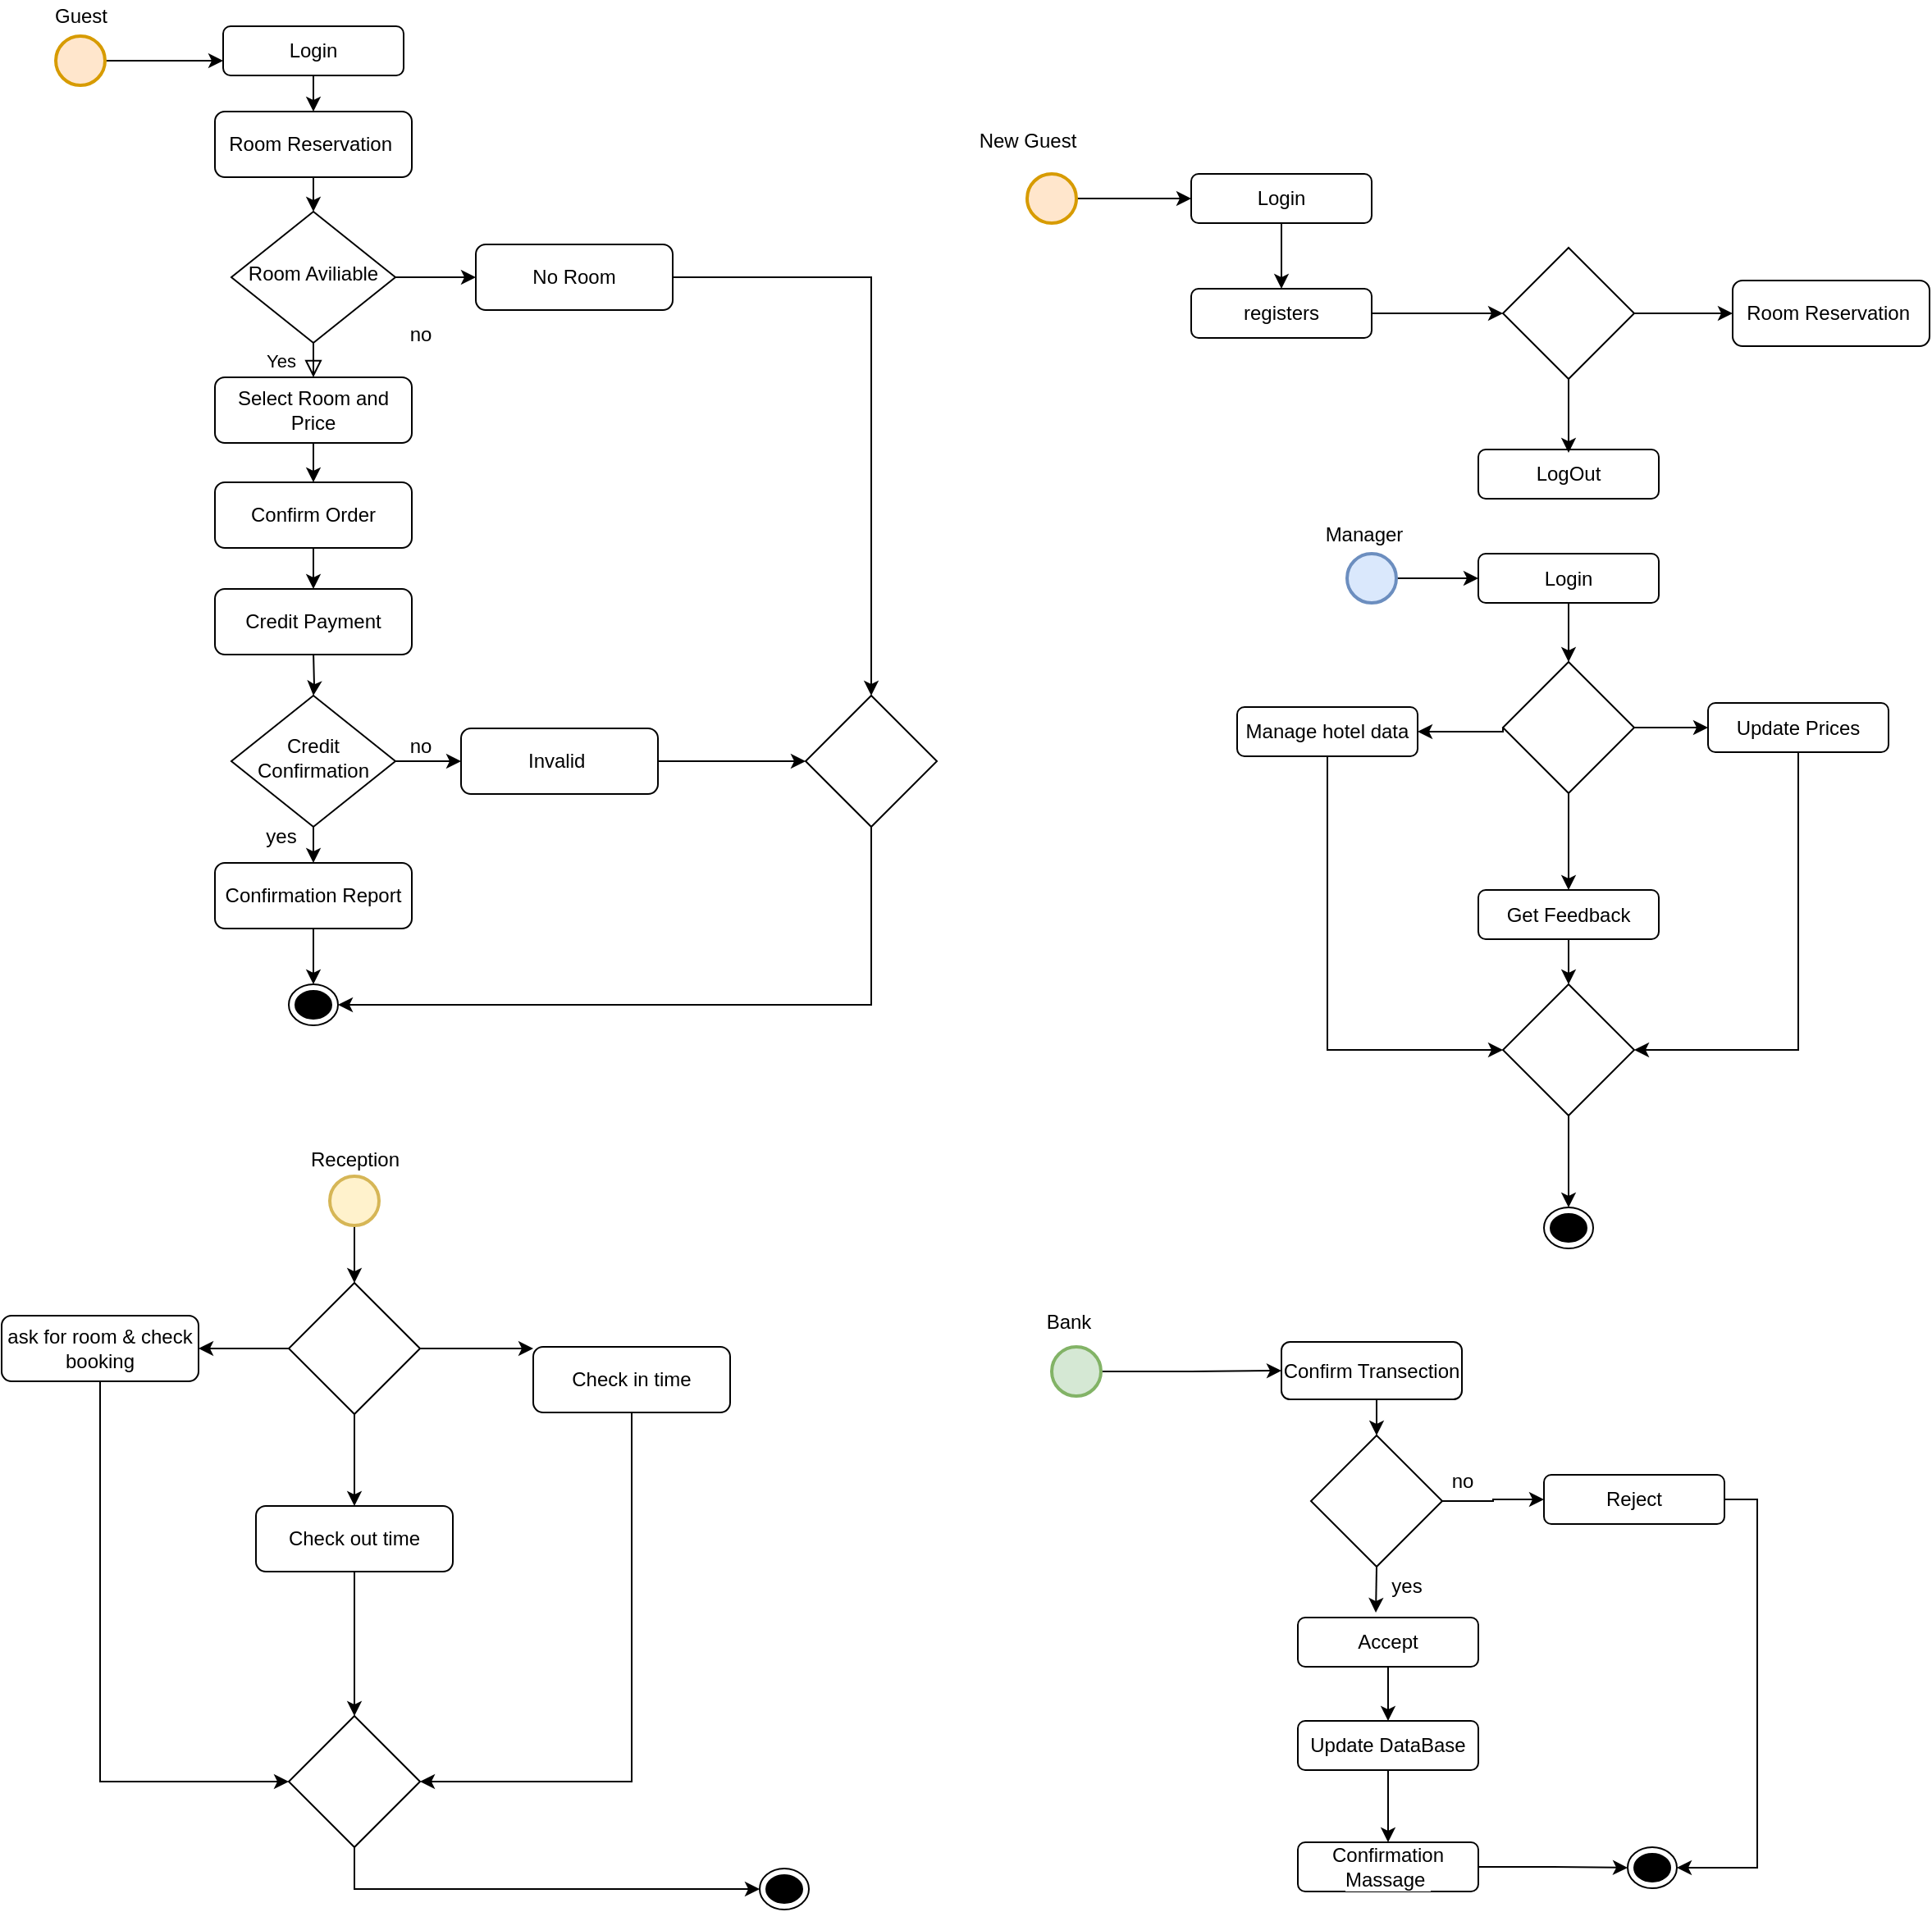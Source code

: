 <mxfile version="16.1.2" type="github">
  <diagram id="C5RBs43oDa-KdzZeNtuy" name="Page-1">
    <mxGraphModel dx="1085" dy="603" grid="1" gridSize="10" guides="1" tooltips="1" connect="1" arrows="1" fold="1" page="1" pageScale="1" pageWidth="827" pageHeight="1169" math="0" shadow="0">
      <root>
        <mxCell id="WIyWlLk6GJQsqaUBKTNV-0" />
        <mxCell id="WIyWlLk6GJQsqaUBKTNV-1" parent="WIyWlLk6GJQsqaUBKTNV-0" />
        <mxCell id="WIyWlLk6GJQsqaUBKTNV-4" value="Yes" style="rounded=0;html=1;jettySize=auto;orthogonalLoop=1;fontSize=11;endArrow=block;endFill=0;endSize=8;strokeWidth=1;shadow=0;labelBackgroundColor=none;edgeStyle=orthogonalEdgeStyle;" parent="WIyWlLk6GJQsqaUBKTNV-1" source="WIyWlLk6GJQsqaUBKTNV-6" target="WIyWlLk6GJQsqaUBKTNV-12" edge="1">
          <mxGeometry y="20" relative="1" as="geometry">
            <mxPoint as="offset" />
            <mxPoint x="220" y="290" as="targetPoint" />
          </mxGeometry>
        </mxCell>
        <mxCell id="gemn2ap4bUZ9MYAWAG_Z-2" style="edgeStyle=orthogonalEdgeStyle;rounded=0;orthogonalLoop=1;jettySize=auto;html=1;exitX=1;exitY=0.5;exitDx=0;exitDy=0;entryX=0;entryY=0.5;entryDx=0;entryDy=0;" parent="WIyWlLk6GJQsqaUBKTNV-1" source="WIyWlLk6GJQsqaUBKTNV-6" target="WIyWlLk6GJQsqaUBKTNV-7" edge="1">
          <mxGeometry relative="1" as="geometry" />
        </mxCell>
        <mxCell id="WIyWlLk6GJQsqaUBKTNV-6" value="Room Aviliable" style="rhombus;whiteSpace=wrap;html=1;shadow=0;fontFamily=Helvetica;fontSize=12;align=center;strokeWidth=1;spacing=6;spacingTop=-4;" parent="WIyWlLk6GJQsqaUBKTNV-1" vertex="1">
          <mxGeometry x="170" y="133" width="100" height="80" as="geometry" />
        </mxCell>
        <mxCell id="CvAbJRFlYa0OxBMG67ab-1" style="edgeStyle=orthogonalEdgeStyle;rounded=0;orthogonalLoop=1;jettySize=auto;html=1;exitX=1;exitY=0.5;exitDx=0;exitDy=0;entryX=0.5;entryY=0;entryDx=0;entryDy=0;" parent="WIyWlLk6GJQsqaUBKTNV-1" source="WIyWlLk6GJQsqaUBKTNV-7" target="CvAbJRFlYa0OxBMG67ab-0" edge="1">
          <mxGeometry relative="1" as="geometry" />
        </mxCell>
        <mxCell id="WIyWlLk6GJQsqaUBKTNV-7" value="No Room" style="rounded=1;whiteSpace=wrap;html=1;fontSize=12;glass=0;strokeWidth=1;shadow=0;" parent="WIyWlLk6GJQsqaUBKTNV-1" vertex="1">
          <mxGeometry x="319" y="153" width="120" height="40" as="geometry" />
        </mxCell>
        <mxCell id="WIyWlLk6GJQsqaUBKTNV-12" value="Select Room and Price" style="rounded=1;whiteSpace=wrap;html=1;fontSize=12;glass=0;strokeWidth=1;shadow=0;" parent="WIyWlLk6GJQsqaUBKTNV-1" vertex="1">
          <mxGeometry x="160" y="234" width="120" height="40" as="geometry" />
        </mxCell>
        <mxCell id="B1jqjsU7qTsS_S_Pzwoj-1" value="" style="ellipse;html=1;shape=endState;fillColor=#000000;strokeColor=#000000;" parent="WIyWlLk6GJQsqaUBKTNV-1" vertex="1">
          <mxGeometry x="205" y="604" width="30" height="25" as="geometry" />
        </mxCell>
        <mxCell id="B1jqjsU7qTsS_S_Pzwoj-24" style="edgeStyle=orthogonalEdgeStyle;rounded=0;orthogonalLoop=1;jettySize=auto;html=1;exitX=1;exitY=0.5;exitDx=0;exitDy=0;exitPerimeter=0;entryX=0;entryY=0.7;entryDx=0;entryDy=0;entryPerimeter=0;" parent="WIyWlLk6GJQsqaUBKTNV-1" source="B1jqjsU7qTsS_S_Pzwoj-2" target="B1jqjsU7qTsS_S_Pzwoj-5" edge="1">
          <mxGeometry relative="1" as="geometry">
            <mxPoint x="160" y="70" as="targetPoint" />
            <Array as="points">
              <mxPoint x="130" y="41" />
              <mxPoint x="130" y="41" />
            </Array>
          </mxGeometry>
        </mxCell>
        <mxCell id="B1jqjsU7qTsS_S_Pzwoj-2" value="" style="strokeWidth=2;html=1;shape=mxgraph.flowchart.start_2;whiteSpace=wrap;fillColor=#ffe6cc;strokeColor=#d79b00;" parent="WIyWlLk6GJQsqaUBKTNV-1" vertex="1">
          <mxGeometry x="63" y="26" width="30" height="30" as="geometry" />
        </mxCell>
        <mxCell id="B1jqjsU7qTsS_S_Pzwoj-6" value="" style="edgeStyle=orthogonalEdgeStyle;rounded=0;orthogonalLoop=1;jettySize=auto;html=1;exitX=0.5;exitY=1;exitDx=0;exitDy=0;" parent="WIyWlLk6GJQsqaUBKTNV-1" source="EL7k_82J7arz3J5NXtjP-1" target="WIyWlLk6GJQsqaUBKTNV-6" edge="1">
          <mxGeometry relative="1" as="geometry">
            <mxPoint x="220" y="140" as="sourcePoint" />
          </mxGeometry>
        </mxCell>
        <mxCell id="EL7k_82J7arz3J5NXtjP-2" style="edgeStyle=orthogonalEdgeStyle;rounded=0;orthogonalLoop=1;jettySize=auto;html=1;exitX=0.5;exitY=1;exitDx=0;exitDy=0;entryX=0.5;entryY=0;entryDx=0;entryDy=0;" edge="1" parent="WIyWlLk6GJQsqaUBKTNV-1" source="B1jqjsU7qTsS_S_Pzwoj-5" target="EL7k_82J7arz3J5NXtjP-1">
          <mxGeometry relative="1" as="geometry">
            <mxPoint x="220" y="100" as="targetPoint" />
          </mxGeometry>
        </mxCell>
        <mxCell id="B1jqjsU7qTsS_S_Pzwoj-5" value="Login" style="rounded=1;whiteSpace=wrap;html=1;fontSize=12;glass=0;strokeWidth=1;shadow=0;" parent="WIyWlLk6GJQsqaUBKTNV-1" vertex="1">
          <mxGeometry x="165" y="20" width="110" height="30" as="geometry" />
        </mxCell>
        <mxCell id="B1jqjsU7qTsS_S_Pzwoj-7" value="" style="edgeStyle=orthogonalEdgeStyle;rounded=0;orthogonalLoop=1;jettySize=auto;html=1;exitX=0.5;exitY=1;exitDx=0;exitDy=0;entryX=0.5;entryY=0;entryDx=0;entryDy=0;" parent="WIyWlLk6GJQsqaUBKTNV-1" source="WIyWlLk6GJQsqaUBKTNV-12" target="EL7k_82J7arz3J5NXtjP-3" edge="1">
          <mxGeometry relative="1" as="geometry">
            <mxPoint x="230" y="160" as="sourcePoint" />
            <mxPoint x="220" y="361" as="targetPoint" />
          </mxGeometry>
        </mxCell>
        <mxCell id="B1jqjsU7qTsS_S_Pzwoj-10" style="edgeStyle=orthogonalEdgeStyle;rounded=0;orthogonalLoop=1;jettySize=auto;html=1;exitX=1;exitY=0.5;exitDx=0;exitDy=0;entryX=0;entryY=0.5;entryDx=0;entryDy=0;" parent="WIyWlLk6GJQsqaUBKTNV-1" source="B1jqjsU7qTsS_S_Pzwoj-8" target="B1jqjsU7qTsS_S_Pzwoj-15" edge="1">
          <mxGeometry relative="1" as="geometry">
            <mxPoint x="350" y="500" as="targetPoint" />
          </mxGeometry>
        </mxCell>
        <mxCell id="B1jqjsU7qTsS_S_Pzwoj-12" style="edgeStyle=orthogonalEdgeStyle;rounded=0;orthogonalLoop=1;jettySize=auto;html=1;exitX=0.5;exitY=1;exitDx=0;exitDy=0;entryX=0.5;entryY=0;entryDx=0;entryDy=0;" parent="WIyWlLk6GJQsqaUBKTNV-1" source="B1jqjsU7qTsS_S_Pzwoj-8" target="B1jqjsU7qTsS_S_Pzwoj-17" edge="1">
          <mxGeometry relative="1" as="geometry">
            <mxPoint x="220" y="570" as="targetPoint" />
          </mxGeometry>
        </mxCell>
        <mxCell id="B1jqjsU7qTsS_S_Pzwoj-8" value="Credit Confirmation" style="rhombus;whiteSpace=wrap;html=1;shadow=0;fontFamily=Helvetica;fontSize=12;align=center;strokeWidth=1;spacing=6;spacingTop=-4;" parent="WIyWlLk6GJQsqaUBKTNV-1" vertex="1">
          <mxGeometry x="170" y="428" width="100" height="80" as="geometry" />
        </mxCell>
        <mxCell id="B1jqjsU7qTsS_S_Pzwoj-9" value="" style="edgeStyle=orthogonalEdgeStyle;rounded=0;orthogonalLoop=1;jettySize=auto;html=1;exitX=0.5;exitY=1;exitDx=0;exitDy=0;" parent="WIyWlLk6GJQsqaUBKTNV-1" target="B1jqjsU7qTsS_S_Pzwoj-8" edge="1">
          <mxGeometry relative="1" as="geometry">
            <mxPoint x="220" y="401" as="sourcePoint" />
            <mxPoint x="230" y="400" as="targetPoint" />
          </mxGeometry>
        </mxCell>
        <mxCell id="B1jqjsU7qTsS_S_Pzwoj-13" value="no" style="text;html=1;align=center;verticalAlign=middle;resizable=0;points=[];autosize=1;strokeColor=none;fillColor=none;" parent="WIyWlLk6GJQsqaUBKTNV-1" vertex="1">
          <mxGeometry x="270" y="449" width="30" height="20" as="geometry" />
        </mxCell>
        <mxCell id="CvAbJRFlYa0OxBMG67ab-2" style="edgeStyle=orthogonalEdgeStyle;rounded=0;orthogonalLoop=1;jettySize=auto;html=1;exitX=1;exitY=0.5;exitDx=0;exitDy=0;entryX=0;entryY=0.5;entryDx=0;entryDy=0;" parent="WIyWlLk6GJQsqaUBKTNV-1" source="B1jqjsU7qTsS_S_Pzwoj-15" target="CvAbJRFlYa0OxBMG67ab-0" edge="1">
          <mxGeometry relative="1" as="geometry">
            <mxPoint x="500" y="468" as="targetPoint" />
          </mxGeometry>
        </mxCell>
        <mxCell id="B1jqjsU7qTsS_S_Pzwoj-15" value="Invalid&amp;nbsp;" style="rounded=1;whiteSpace=wrap;html=1;fontSize=12;glass=0;strokeWidth=1;shadow=0;" parent="WIyWlLk6GJQsqaUBKTNV-1" vertex="1">
          <mxGeometry x="310" y="448" width="120" height="40" as="geometry" />
        </mxCell>
        <mxCell id="B1jqjsU7qTsS_S_Pzwoj-16" value="yes" style="text;html=1;align=center;verticalAlign=middle;resizable=0;points=[];autosize=1;strokeColor=none;fillColor=none;" parent="WIyWlLk6GJQsqaUBKTNV-1" vertex="1">
          <mxGeometry x="185" y="504" width="30" height="20" as="geometry" />
        </mxCell>
        <mxCell id="B1jqjsU7qTsS_S_Pzwoj-20" value="" style="edgeStyle=orthogonalEdgeStyle;rounded=0;orthogonalLoop=1;jettySize=auto;html=1;" parent="WIyWlLk6GJQsqaUBKTNV-1" source="B1jqjsU7qTsS_S_Pzwoj-17" target="B1jqjsU7qTsS_S_Pzwoj-1" edge="1">
          <mxGeometry relative="1" as="geometry" />
        </mxCell>
        <mxCell id="B1jqjsU7qTsS_S_Pzwoj-17" value="Confirmation Report" style="rounded=1;whiteSpace=wrap;html=1;fontSize=12;glass=0;strokeWidth=1;shadow=0;" parent="WIyWlLk6GJQsqaUBKTNV-1" vertex="1">
          <mxGeometry x="160" y="530" width="120" height="40" as="geometry" />
        </mxCell>
        <mxCell id="B1jqjsU7qTsS_S_Pzwoj-23" value="no" style="text;html=1;align=center;verticalAlign=middle;resizable=0;points=[];autosize=1;strokeColor=none;fillColor=none;" parent="WIyWlLk6GJQsqaUBKTNV-1" vertex="1">
          <mxGeometry x="270" y="198" width="30" height="20" as="geometry" />
        </mxCell>
        <mxCell id="EL7k_82J7arz3J5NXtjP-0" style="edgeStyle=orthogonalEdgeStyle;rounded=0;orthogonalLoop=1;jettySize=auto;html=1;exitX=0.5;exitY=1;exitDx=0;exitDy=0;entryX=1;entryY=0.5;entryDx=0;entryDy=0;" edge="1" parent="WIyWlLk6GJQsqaUBKTNV-1" source="CvAbJRFlYa0OxBMG67ab-0" target="B1jqjsU7qTsS_S_Pzwoj-1">
          <mxGeometry relative="1" as="geometry" />
        </mxCell>
        <mxCell id="CvAbJRFlYa0OxBMG67ab-0" value="" style="rhombus;whiteSpace=wrap;html=1;" parent="WIyWlLk6GJQsqaUBKTNV-1" vertex="1">
          <mxGeometry x="520" y="428" width="80" height="80" as="geometry" />
        </mxCell>
        <mxCell id="EL7k_82J7arz3J5NXtjP-1" value="Room Reservation&lt;span style=&quot;white-space: pre&quot;&gt; &lt;/span&gt;" style="rounded=1;whiteSpace=wrap;html=1;fontSize=12;glass=0;strokeWidth=1;shadow=0;" vertex="1" parent="WIyWlLk6GJQsqaUBKTNV-1">
          <mxGeometry x="160" y="72" width="120" height="40" as="geometry" />
        </mxCell>
        <mxCell id="EL7k_82J7arz3J5NXtjP-5" style="edgeStyle=orthogonalEdgeStyle;rounded=0;orthogonalLoop=1;jettySize=auto;html=1;exitX=0.5;exitY=1;exitDx=0;exitDy=0;entryX=0.5;entryY=0;entryDx=0;entryDy=0;" edge="1" parent="WIyWlLk6GJQsqaUBKTNV-1" source="EL7k_82J7arz3J5NXtjP-3" target="EL7k_82J7arz3J5NXtjP-4">
          <mxGeometry relative="1" as="geometry" />
        </mxCell>
        <mxCell id="EL7k_82J7arz3J5NXtjP-3" value="&lt;span style=&quot;background-color: rgb(255 , 255 , 255)&quot;&gt;Confirm Order&lt;/span&gt;" style="rounded=1;whiteSpace=wrap;html=1;fontSize=12;glass=0;strokeWidth=1;shadow=0;" vertex="1" parent="WIyWlLk6GJQsqaUBKTNV-1">
          <mxGeometry x="160" y="298" width="120" height="40" as="geometry" />
        </mxCell>
        <mxCell id="EL7k_82J7arz3J5NXtjP-4" value="Credit Payment" style="rounded=1;whiteSpace=wrap;html=1;fontSize=12;glass=0;strokeWidth=1;shadow=0;" vertex="1" parent="WIyWlLk6GJQsqaUBKTNV-1">
          <mxGeometry x="160" y="363" width="120" height="40" as="geometry" />
        </mxCell>
        <mxCell id="EL7k_82J7arz3J5NXtjP-8" style="edgeStyle=orthogonalEdgeStyle;rounded=0;orthogonalLoop=1;jettySize=auto;html=1;exitX=1;exitY=0.5;exitDx=0;exitDy=0;exitPerimeter=0;" edge="1" parent="WIyWlLk6GJQsqaUBKTNV-1" source="EL7k_82J7arz3J5NXtjP-6" target="EL7k_82J7arz3J5NXtjP-7">
          <mxGeometry relative="1" as="geometry" />
        </mxCell>
        <mxCell id="EL7k_82J7arz3J5NXtjP-6" value="" style="strokeWidth=2;html=1;shape=mxgraph.flowchart.start_2;whiteSpace=wrap;fillColor=#ffe6cc;strokeColor=#d79b00;" vertex="1" parent="WIyWlLk6GJQsqaUBKTNV-1">
          <mxGeometry x="655" y="110" width="30" height="30" as="geometry" />
        </mxCell>
        <mxCell id="EL7k_82J7arz3J5NXtjP-9" style="edgeStyle=orthogonalEdgeStyle;rounded=0;orthogonalLoop=1;jettySize=auto;html=1;exitX=0.5;exitY=1;exitDx=0;exitDy=0;entryX=0.5;entryY=0;entryDx=0;entryDy=0;" edge="1" parent="WIyWlLk6GJQsqaUBKTNV-1" source="EL7k_82J7arz3J5NXtjP-7" target="EL7k_82J7arz3J5NXtjP-10">
          <mxGeometry relative="1" as="geometry">
            <mxPoint x="810" y="180" as="targetPoint" />
          </mxGeometry>
        </mxCell>
        <mxCell id="EL7k_82J7arz3J5NXtjP-7" value="Login" style="rounded=1;whiteSpace=wrap;html=1;fontSize=12;glass=0;strokeWidth=1;shadow=0;" vertex="1" parent="WIyWlLk6GJQsqaUBKTNV-1">
          <mxGeometry x="755" y="110" width="110" height="30" as="geometry" />
        </mxCell>
        <mxCell id="EL7k_82J7arz3J5NXtjP-14" style="edgeStyle=orthogonalEdgeStyle;rounded=0;orthogonalLoop=1;jettySize=auto;html=1;exitX=1;exitY=0.5;exitDx=0;exitDy=0;" edge="1" parent="WIyWlLk6GJQsqaUBKTNV-1" source="EL7k_82J7arz3J5NXtjP-10">
          <mxGeometry relative="1" as="geometry">
            <mxPoint x="945" y="195" as="targetPoint" />
          </mxGeometry>
        </mxCell>
        <mxCell id="EL7k_82J7arz3J5NXtjP-10" value="&lt;span style=&quot;background-color: rgb(255 , 255 , 255)&quot;&gt;registers&lt;/span&gt;" style="rounded=1;whiteSpace=wrap;html=1;fontSize=12;glass=0;strokeWidth=1;shadow=0;" vertex="1" parent="WIyWlLk6GJQsqaUBKTNV-1">
          <mxGeometry x="755" y="180" width="110" height="30" as="geometry" />
        </mxCell>
        <mxCell id="EL7k_82J7arz3J5NXtjP-11" value="New Guest" style="text;html=1;align=center;verticalAlign=middle;resizable=0;points=[];autosize=1;strokeColor=none;fillColor=none;" vertex="1" parent="WIyWlLk6GJQsqaUBKTNV-1">
          <mxGeometry x="620" y="80" width="70" height="20" as="geometry" />
        </mxCell>
        <mxCell id="EL7k_82J7arz3J5NXtjP-13" value="LogOut" style="rounded=1;whiteSpace=wrap;html=1;fontSize=12;glass=0;strokeWidth=1;shadow=0;" vertex="1" parent="WIyWlLk6GJQsqaUBKTNV-1">
          <mxGeometry x="930" y="278" width="110" height="30" as="geometry" />
        </mxCell>
        <mxCell id="EL7k_82J7arz3J5NXtjP-16" style="edgeStyle=orthogonalEdgeStyle;rounded=0;orthogonalLoop=1;jettySize=auto;html=1;exitX=0.5;exitY=1;exitDx=0;exitDy=0;" edge="1" parent="WIyWlLk6GJQsqaUBKTNV-1" source="EL7k_82J7arz3J5NXtjP-15">
          <mxGeometry relative="1" as="geometry">
            <mxPoint x="985" y="280" as="targetPoint" />
          </mxGeometry>
        </mxCell>
        <mxCell id="EL7k_82J7arz3J5NXtjP-17" style="edgeStyle=orthogonalEdgeStyle;rounded=0;orthogonalLoop=1;jettySize=auto;html=1;exitX=1;exitY=0.5;exitDx=0;exitDy=0;" edge="1" parent="WIyWlLk6GJQsqaUBKTNV-1" source="EL7k_82J7arz3J5NXtjP-15">
          <mxGeometry relative="1" as="geometry">
            <mxPoint x="1085" y="195" as="targetPoint" />
          </mxGeometry>
        </mxCell>
        <mxCell id="EL7k_82J7arz3J5NXtjP-15" value="" style="rhombus;whiteSpace=wrap;html=1;" vertex="1" parent="WIyWlLk6GJQsqaUBKTNV-1">
          <mxGeometry x="945" y="155" width="80" height="80" as="geometry" />
        </mxCell>
        <mxCell id="EL7k_82J7arz3J5NXtjP-18" value="Room Reservation&lt;span style=&quot;white-space: pre&quot;&gt; &lt;/span&gt;" style="rounded=1;whiteSpace=wrap;html=1;fontSize=12;glass=0;strokeWidth=1;shadow=0;" vertex="1" parent="WIyWlLk6GJQsqaUBKTNV-1">
          <mxGeometry x="1085" y="175" width="120" height="40" as="geometry" />
        </mxCell>
        <mxCell id="EL7k_82J7arz3J5NXtjP-22" style="edgeStyle=orthogonalEdgeStyle;rounded=0;orthogonalLoop=1;jettySize=auto;html=1;exitX=1;exitY=0.5;exitDx=0;exitDy=0;exitPerimeter=0;entryX=0;entryY=0.5;entryDx=0;entryDy=0;" edge="1" parent="WIyWlLk6GJQsqaUBKTNV-1" source="EL7k_82J7arz3J5NXtjP-19" target="EL7k_82J7arz3J5NXtjP-20">
          <mxGeometry relative="1" as="geometry" />
        </mxCell>
        <mxCell id="EL7k_82J7arz3J5NXtjP-19" value="" style="strokeWidth=2;html=1;shape=mxgraph.flowchart.start_2;whiteSpace=wrap;fillColor=#dae8fc;strokeColor=#6c8ebf;" vertex="1" parent="WIyWlLk6GJQsqaUBKTNV-1">
          <mxGeometry x="850" y="341.5" width="30" height="30" as="geometry" />
        </mxCell>
        <mxCell id="EL7k_82J7arz3J5NXtjP-28" style="edgeStyle=orthogonalEdgeStyle;rounded=0;orthogonalLoop=1;jettySize=auto;html=1;exitX=0.5;exitY=1;exitDx=0;exitDy=0;entryX=0.5;entryY=0;entryDx=0;entryDy=0;" edge="1" parent="WIyWlLk6GJQsqaUBKTNV-1" source="EL7k_82J7arz3J5NXtjP-20" target="EL7k_82J7arz3J5NXtjP-27">
          <mxGeometry relative="1" as="geometry" />
        </mxCell>
        <mxCell id="EL7k_82J7arz3J5NXtjP-20" value="Login" style="rounded=1;whiteSpace=wrap;html=1;fontSize=12;glass=0;strokeWidth=1;shadow=0;" vertex="1" parent="WIyWlLk6GJQsqaUBKTNV-1">
          <mxGeometry x="930" y="341.5" width="110" height="30" as="geometry" />
        </mxCell>
        <mxCell id="EL7k_82J7arz3J5NXtjP-33" style="edgeStyle=orthogonalEdgeStyle;rounded=0;orthogonalLoop=1;jettySize=auto;html=1;exitX=0.5;exitY=1;exitDx=0;exitDy=0;entryX=0.5;entryY=0;entryDx=0;entryDy=0;" edge="1" parent="WIyWlLk6GJQsqaUBKTNV-1" source="EL7k_82J7arz3J5NXtjP-24" target="EL7k_82J7arz3J5NXtjP-32">
          <mxGeometry relative="1" as="geometry" />
        </mxCell>
        <mxCell id="EL7k_82J7arz3J5NXtjP-24" value="&lt;span style=&quot;background-color: rgb(255 , 255 , 255)&quot;&gt;Get Feedback&lt;/span&gt;" style="rounded=1;whiteSpace=wrap;html=1;fontSize=12;glass=0;strokeWidth=1;shadow=0;" vertex="1" parent="WIyWlLk6GJQsqaUBKTNV-1">
          <mxGeometry x="930" y="546.5" width="110" height="30" as="geometry" />
        </mxCell>
        <mxCell id="EL7k_82J7arz3J5NXtjP-34" style="edgeStyle=orthogonalEdgeStyle;rounded=0;orthogonalLoop=1;jettySize=auto;html=1;exitX=0.5;exitY=1;exitDx=0;exitDy=0;entryX=1;entryY=0.5;entryDx=0;entryDy=0;" edge="1" parent="WIyWlLk6GJQsqaUBKTNV-1" source="EL7k_82J7arz3J5NXtjP-25" target="EL7k_82J7arz3J5NXtjP-32">
          <mxGeometry relative="1" as="geometry" />
        </mxCell>
        <mxCell id="EL7k_82J7arz3J5NXtjP-25" value="&lt;span style=&quot;background-color: rgb(255 , 255 , 255)&quot;&gt;Update Prices&lt;/span&gt;" style="rounded=1;whiteSpace=wrap;html=1;fontSize=12;glass=0;strokeWidth=1;shadow=0;" vertex="1" parent="WIyWlLk6GJQsqaUBKTNV-1">
          <mxGeometry x="1070" y="432.5" width="110" height="30" as="geometry" />
        </mxCell>
        <mxCell id="EL7k_82J7arz3J5NXtjP-35" style="edgeStyle=orthogonalEdgeStyle;rounded=0;orthogonalLoop=1;jettySize=auto;html=1;exitX=0.5;exitY=1;exitDx=0;exitDy=0;entryX=0;entryY=0.5;entryDx=0;entryDy=0;" edge="1" parent="WIyWlLk6GJQsqaUBKTNV-1" source="EL7k_82J7arz3J5NXtjP-26" target="EL7k_82J7arz3J5NXtjP-32">
          <mxGeometry relative="1" as="geometry" />
        </mxCell>
        <mxCell id="EL7k_82J7arz3J5NXtjP-26" value="&lt;span style=&quot;background-color: rgb(255 , 255 , 255)&quot;&gt;Manage hotel data&lt;/span&gt;" style="rounded=1;whiteSpace=wrap;html=1;fontSize=12;glass=0;strokeWidth=1;shadow=0;" vertex="1" parent="WIyWlLk6GJQsqaUBKTNV-1">
          <mxGeometry x="783" y="435" width="110" height="30" as="geometry" />
        </mxCell>
        <mxCell id="EL7k_82J7arz3J5NXtjP-29" style="edgeStyle=orthogonalEdgeStyle;rounded=0;orthogonalLoop=1;jettySize=auto;html=1;exitX=1;exitY=0.5;exitDx=0;exitDy=0;entryX=0;entryY=0.5;entryDx=0;entryDy=0;" edge="1" parent="WIyWlLk6GJQsqaUBKTNV-1" source="EL7k_82J7arz3J5NXtjP-27" target="EL7k_82J7arz3J5NXtjP-25">
          <mxGeometry relative="1" as="geometry" />
        </mxCell>
        <mxCell id="EL7k_82J7arz3J5NXtjP-30" style="edgeStyle=orthogonalEdgeStyle;rounded=0;orthogonalLoop=1;jettySize=auto;html=1;exitX=0;exitY=0.5;exitDx=0;exitDy=0;" edge="1" parent="WIyWlLk6GJQsqaUBKTNV-1" source="EL7k_82J7arz3J5NXtjP-27" target="EL7k_82J7arz3J5NXtjP-26">
          <mxGeometry relative="1" as="geometry">
            <mxPoint x="893" y="448" as="targetPoint" />
            <Array as="points">
              <mxPoint x="945" y="450" />
            </Array>
          </mxGeometry>
        </mxCell>
        <mxCell id="EL7k_82J7arz3J5NXtjP-31" style="edgeStyle=orthogonalEdgeStyle;rounded=0;orthogonalLoop=1;jettySize=auto;html=1;exitX=0.5;exitY=1;exitDx=0;exitDy=0;entryX=0.5;entryY=0;entryDx=0;entryDy=0;" edge="1" parent="WIyWlLk6GJQsqaUBKTNV-1" source="EL7k_82J7arz3J5NXtjP-27" target="EL7k_82J7arz3J5NXtjP-24">
          <mxGeometry relative="1" as="geometry" />
        </mxCell>
        <mxCell id="EL7k_82J7arz3J5NXtjP-27" value="" style="rhombus;whiteSpace=wrap;html=1;" vertex="1" parent="WIyWlLk6GJQsqaUBKTNV-1">
          <mxGeometry x="945" y="407.5" width="80" height="80" as="geometry" />
        </mxCell>
        <mxCell id="EL7k_82J7arz3J5NXtjP-37" style="edgeStyle=orthogonalEdgeStyle;rounded=0;orthogonalLoop=1;jettySize=auto;html=1;exitX=0.5;exitY=1;exitDx=0;exitDy=0;entryX=0.5;entryY=0;entryDx=0;entryDy=0;" edge="1" parent="WIyWlLk6GJQsqaUBKTNV-1" source="EL7k_82J7arz3J5NXtjP-32" target="EL7k_82J7arz3J5NXtjP-36">
          <mxGeometry relative="1" as="geometry" />
        </mxCell>
        <mxCell id="EL7k_82J7arz3J5NXtjP-32" value="" style="rhombus;whiteSpace=wrap;html=1;" vertex="1" parent="WIyWlLk6GJQsqaUBKTNV-1">
          <mxGeometry x="945" y="604" width="80" height="80" as="geometry" />
        </mxCell>
        <mxCell id="EL7k_82J7arz3J5NXtjP-36" value="" style="ellipse;html=1;shape=endState;fillColor=#000000;strokeColor=#000000;" vertex="1" parent="WIyWlLk6GJQsqaUBKTNV-1">
          <mxGeometry x="970" y="740" width="30" height="25" as="geometry" />
        </mxCell>
        <mxCell id="EL7k_82J7arz3J5NXtjP-48" style="edgeStyle=orthogonalEdgeStyle;rounded=0;orthogonalLoop=1;jettySize=auto;html=1;exitX=0.5;exitY=1;exitDx=0;exitDy=0;exitPerimeter=0;entryX=0.5;entryY=0;entryDx=0;entryDy=0;" edge="1" parent="WIyWlLk6GJQsqaUBKTNV-1" source="EL7k_82J7arz3J5NXtjP-39" target="EL7k_82J7arz3J5NXtjP-44">
          <mxGeometry relative="1" as="geometry" />
        </mxCell>
        <mxCell id="EL7k_82J7arz3J5NXtjP-39" value="" style="strokeWidth=2;html=1;shape=mxgraph.flowchart.start_2;whiteSpace=wrap;fillColor=#fff2cc;strokeColor=#d6b656;" vertex="1" parent="WIyWlLk6GJQsqaUBKTNV-1">
          <mxGeometry x="230" y="721" width="30" height="30" as="geometry" />
        </mxCell>
        <mxCell id="EL7k_82J7arz3J5NXtjP-40" value="Reception" style="text;html=1;align=center;verticalAlign=middle;resizable=0;points=[];autosize=1;strokeColor=none;fillColor=none;" vertex="1" parent="WIyWlLk6GJQsqaUBKTNV-1">
          <mxGeometry x="210" y="701" width="70" height="20" as="geometry" />
        </mxCell>
        <mxCell id="EL7k_82J7arz3J5NXtjP-51" style="edgeStyle=orthogonalEdgeStyle;rounded=0;orthogonalLoop=1;jettySize=auto;html=1;exitX=0.5;exitY=1;exitDx=0;exitDy=0;entryX=0;entryY=0.5;entryDx=0;entryDy=0;" edge="1" parent="WIyWlLk6GJQsqaUBKTNV-1" source="EL7k_82J7arz3J5NXtjP-41" target="EL7k_82J7arz3J5NXtjP-49">
          <mxGeometry relative="1" as="geometry">
            <mxPoint x="205" y="1081" as="targetPoint" />
          </mxGeometry>
        </mxCell>
        <mxCell id="EL7k_82J7arz3J5NXtjP-41" value="&lt;span style=&quot;background-color: rgb(255 , 255 , 255)&quot;&gt;ask for room &amp;amp; check booking&lt;/span&gt;" style="rounded=1;whiteSpace=wrap;html=1;fontSize=12;glass=0;strokeWidth=1;shadow=0;" vertex="1" parent="WIyWlLk6GJQsqaUBKTNV-1">
          <mxGeometry x="30" y="806" width="120" height="40" as="geometry" />
        </mxCell>
        <mxCell id="EL7k_82J7arz3J5NXtjP-50" style="edgeStyle=orthogonalEdgeStyle;rounded=0;orthogonalLoop=1;jettySize=auto;html=1;exitX=0.5;exitY=1;exitDx=0;exitDy=0;entryX=1;entryY=0.5;entryDx=0;entryDy=0;" edge="1" parent="WIyWlLk6GJQsqaUBKTNV-1" target="EL7k_82J7arz3J5NXtjP-49">
          <mxGeometry relative="1" as="geometry">
            <mxPoint x="414" y="846" as="sourcePoint" />
            <mxPoint x="285" y="1081" as="targetPoint" />
            <Array as="points">
              <mxPoint x="414" y="1090" />
            </Array>
          </mxGeometry>
        </mxCell>
        <mxCell id="EL7k_82J7arz3J5NXtjP-42" value="&lt;span style=&quot;background-color: rgb(255 , 255 , 255)&quot;&gt;Check in time&lt;/span&gt;" style="rounded=1;whiteSpace=wrap;html=1;fontSize=12;glass=0;strokeWidth=1;shadow=0;" vertex="1" parent="WIyWlLk6GJQsqaUBKTNV-1">
          <mxGeometry x="354" y="825" width="120" height="40" as="geometry" />
        </mxCell>
        <mxCell id="EL7k_82J7arz3J5NXtjP-52" style="edgeStyle=orthogonalEdgeStyle;rounded=0;orthogonalLoop=1;jettySize=auto;html=1;exitX=0.5;exitY=1;exitDx=0;exitDy=0;entryX=0.5;entryY=0;entryDx=0;entryDy=0;" edge="1" parent="WIyWlLk6GJQsqaUBKTNV-1" source="EL7k_82J7arz3J5NXtjP-43" target="EL7k_82J7arz3J5NXtjP-49">
          <mxGeometry relative="1" as="geometry">
            <mxPoint x="245" y="1041" as="targetPoint" />
          </mxGeometry>
        </mxCell>
        <mxCell id="EL7k_82J7arz3J5NXtjP-43" value="&lt;span style=&quot;background-color: rgb(255 , 255 , 255)&quot;&gt;Check out time&lt;/span&gt;" style="rounded=1;whiteSpace=wrap;html=1;fontSize=12;glass=0;strokeWidth=1;shadow=0;" vertex="1" parent="WIyWlLk6GJQsqaUBKTNV-1">
          <mxGeometry x="185" y="922" width="120" height="40" as="geometry" />
        </mxCell>
        <mxCell id="EL7k_82J7arz3J5NXtjP-45" style="edgeStyle=orthogonalEdgeStyle;rounded=0;orthogonalLoop=1;jettySize=auto;html=1;exitX=0.5;exitY=1;exitDx=0;exitDy=0;entryX=0.5;entryY=0;entryDx=0;entryDy=0;" edge="1" parent="WIyWlLk6GJQsqaUBKTNV-1" source="EL7k_82J7arz3J5NXtjP-44" target="EL7k_82J7arz3J5NXtjP-43">
          <mxGeometry relative="1" as="geometry" />
        </mxCell>
        <mxCell id="EL7k_82J7arz3J5NXtjP-46" style="edgeStyle=orthogonalEdgeStyle;rounded=0;orthogonalLoop=1;jettySize=auto;html=1;exitX=1;exitY=0.5;exitDx=0;exitDy=0;entryX=0;entryY=0.5;entryDx=0;entryDy=0;" edge="1" parent="WIyWlLk6GJQsqaUBKTNV-1" source="EL7k_82J7arz3J5NXtjP-44">
          <mxGeometry relative="1" as="geometry">
            <mxPoint x="354" y="826" as="targetPoint" />
          </mxGeometry>
        </mxCell>
        <mxCell id="EL7k_82J7arz3J5NXtjP-47" style="edgeStyle=orthogonalEdgeStyle;rounded=0;orthogonalLoop=1;jettySize=auto;html=1;exitX=0;exitY=0.5;exitDx=0;exitDy=0;" edge="1" parent="WIyWlLk6GJQsqaUBKTNV-1" source="EL7k_82J7arz3J5NXtjP-44" target="EL7k_82J7arz3J5NXtjP-41">
          <mxGeometry relative="1" as="geometry" />
        </mxCell>
        <mxCell id="EL7k_82J7arz3J5NXtjP-44" value="" style="rhombus;whiteSpace=wrap;html=1;" vertex="1" parent="WIyWlLk6GJQsqaUBKTNV-1">
          <mxGeometry x="205" y="786" width="80" height="80" as="geometry" />
        </mxCell>
        <mxCell id="EL7k_82J7arz3J5NXtjP-54" style="edgeStyle=orthogonalEdgeStyle;rounded=0;orthogonalLoop=1;jettySize=auto;html=1;exitX=0.5;exitY=1;exitDx=0;exitDy=0;entryX=0;entryY=0.5;entryDx=0;entryDy=0;" edge="1" parent="WIyWlLk6GJQsqaUBKTNV-1" source="EL7k_82J7arz3J5NXtjP-49" target="EL7k_82J7arz3J5NXtjP-53">
          <mxGeometry relative="1" as="geometry" />
        </mxCell>
        <mxCell id="EL7k_82J7arz3J5NXtjP-49" value="" style="rhombus;whiteSpace=wrap;html=1;" vertex="1" parent="WIyWlLk6GJQsqaUBKTNV-1">
          <mxGeometry x="205" y="1050" width="80" height="80" as="geometry" />
        </mxCell>
        <mxCell id="EL7k_82J7arz3J5NXtjP-53" value="" style="ellipse;html=1;shape=endState;fillColor=#000000;strokeColor=#000000;" vertex="1" parent="WIyWlLk6GJQsqaUBKTNV-1">
          <mxGeometry x="492" y="1143" width="30" height="25" as="geometry" />
        </mxCell>
        <mxCell id="EL7k_82J7arz3J5NXtjP-58" style="edgeStyle=orthogonalEdgeStyle;rounded=0;orthogonalLoop=1;jettySize=auto;html=1;exitX=1;exitY=0.5;exitDx=0;exitDy=0;exitPerimeter=0;" edge="1" parent="WIyWlLk6GJQsqaUBKTNV-1" source="EL7k_82J7arz3J5NXtjP-55" target="EL7k_82J7arz3J5NXtjP-57">
          <mxGeometry relative="1" as="geometry" />
        </mxCell>
        <mxCell id="EL7k_82J7arz3J5NXtjP-55" value="" style="strokeWidth=2;html=1;shape=mxgraph.flowchart.start_2;whiteSpace=wrap;fillColor=#d5e8d4;strokeColor=#82b366;" vertex="1" parent="WIyWlLk6GJQsqaUBKTNV-1">
          <mxGeometry x="670" y="825" width="30" height="30" as="geometry" />
        </mxCell>
        <mxCell id="EL7k_82J7arz3J5NXtjP-64" style="edgeStyle=orthogonalEdgeStyle;rounded=0;orthogonalLoop=1;jettySize=auto;html=1;exitX=0.5;exitY=1;exitDx=0;exitDy=0;entryX=0.5;entryY=0;entryDx=0;entryDy=0;" edge="1" parent="WIyWlLk6GJQsqaUBKTNV-1" source="EL7k_82J7arz3J5NXtjP-57" target="EL7k_82J7arz3J5NXtjP-63">
          <mxGeometry relative="1" as="geometry" />
        </mxCell>
        <mxCell id="EL7k_82J7arz3J5NXtjP-57" value="&lt;span style=&quot;background-color: rgb(255 , 255 , 255)&quot;&gt;Confirm Transection&lt;/span&gt;" style="rounded=1;whiteSpace=wrap;html=1;fontSize=12;glass=0;strokeWidth=1;shadow=0;" vertex="1" parent="WIyWlLk6GJQsqaUBKTNV-1">
          <mxGeometry x="810" y="822" width="110" height="35" as="geometry" />
        </mxCell>
        <mxCell id="EL7k_82J7arz3J5NXtjP-79" style="edgeStyle=orthogonalEdgeStyle;rounded=0;orthogonalLoop=1;jettySize=auto;html=1;exitX=1;exitY=0.5;exitDx=0;exitDy=0;entryX=0;entryY=0.5;entryDx=0;entryDy=0;" edge="1" parent="WIyWlLk6GJQsqaUBKTNV-1" source="EL7k_82J7arz3J5NXtjP-59" target="EL7k_82J7arz3J5NXtjP-76">
          <mxGeometry relative="1" as="geometry" />
        </mxCell>
        <mxCell id="EL7k_82J7arz3J5NXtjP-59" value="&lt;span style=&quot;background-color: rgb(255 , 255 , 255)&quot;&gt;Confirmation Massage&amp;nbsp;&lt;/span&gt;" style="rounded=1;whiteSpace=wrap;html=1;fontSize=12;glass=0;strokeWidth=1;shadow=0;" vertex="1" parent="WIyWlLk6GJQsqaUBKTNV-1">
          <mxGeometry x="820" y="1127" width="110" height="30" as="geometry" />
        </mxCell>
        <mxCell id="EL7k_82J7arz3J5NXtjP-78" style="edgeStyle=orthogonalEdgeStyle;rounded=0;orthogonalLoop=1;jettySize=auto;html=1;exitX=1;exitY=0.5;exitDx=0;exitDy=0;entryX=1;entryY=0.5;entryDx=0;entryDy=0;" edge="1" parent="WIyWlLk6GJQsqaUBKTNV-1" source="EL7k_82J7arz3J5NXtjP-60" target="EL7k_82J7arz3J5NXtjP-76">
          <mxGeometry relative="1" as="geometry" />
        </mxCell>
        <mxCell id="EL7k_82J7arz3J5NXtjP-60" value="&lt;span style=&quot;background-color: rgb(255 , 255 , 255)&quot;&gt;Reject&lt;/span&gt;" style="rounded=1;whiteSpace=wrap;html=1;fontSize=12;glass=0;strokeWidth=1;shadow=0;" vertex="1" parent="WIyWlLk6GJQsqaUBKTNV-1">
          <mxGeometry x="970" y="903" width="110" height="30" as="geometry" />
        </mxCell>
        <mxCell id="EL7k_82J7arz3J5NXtjP-81" style="edgeStyle=orthogonalEdgeStyle;rounded=0;orthogonalLoop=1;jettySize=auto;html=1;exitX=0.5;exitY=1;exitDx=0;exitDy=0;entryX=0.5;entryY=0;entryDx=0;entryDy=0;" edge="1" parent="WIyWlLk6GJQsqaUBKTNV-1" source="EL7k_82J7arz3J5NXtjP-61" target="EL7k_82J7arz3J5NXtjP-59">
          <mxGeometry relative="1" as="geometry" />
        </mxCell>
        <mxCell id="EL7k_82J7arz3J5NXtjP-61" value="&lt;span style=&quot;background-color: rgb(255 , 255 , 255)&quot;&gt;Update DataBase&lt;/span&gt;" style="rounded=1;whiteSpace=wrap;html=1;fontSize=12;glass=0;strokeWidth=1;shadow=0;" vertex="1" parent="WIyWlLk6GJQsqaUBKTNV-1">
          <mxGeometry x="820" y="1053" width="110" height="30" as="geometry" />
        </mxCell>
        <mxCell id="EL7k_82J7arz3J5NXtjP-80" style="edgeStyle=orthogonalEdgeStyle;rounded=0;orthogonalLoop=1;jettySize=auto;html=1;exitX=0.5;exitY=1;exitDx=0;exitDy=0;" edge="1" parent="WIyWlLk6GJQsqaUBKTNV-1" source="EL7k_82J7arz3J5NXtjP-62" target="EL7k_82J7arz3J5NXtjP-61">
          <mxGeometry relative="1" as="geometry" />
        </mxCell>
        <mxCell id="EL7k_82J7arz3J5NXtjP-62" value="&lt;span style=&quot;background-color: rgb(255 , 255 , 255)&quot;&gt;Accept&lt;/span&gt;" style="rounded=1;whiteSpace=wrap;html=1;fontSize=12;glass=0;strokeWidth=1;shadow=0;" vertex="1" parent="WIyWlLk6GJQsqaUBKTNV-1">
          <mxGeometry x="820" y="990" width="110" height="30" as="geometry" />
        </mxCell>
        <mxCell id="EL7k_82J7arz3J5NXtjP-65" style="edgeStyle=orthogonalEdgeStyle;rounded=0;orthogonalLoop=1;jettySize=auto;html=1;exitX=1;exitY=0.5;exitDx=0;exitDy=0;entryX=0;entryY=0.5;entryDx=0;entryDy=0;" edge="1" parent="WIyWlLk6GJQsqaUBKTNV-1" source="EL7k_82J7arz3J5NXtjP-63" target="EL7k_82J7arz3J5NXtjP-60">
          <mxGeometry relative="1" as="geometry" />
        </mxCell>
        <mxCell id="EL7k_82J7arz3J5NXtjP-67" style="edgeStyle=orthogonalEdgeStyle;rounded=0;orthogonalLoop=1;jettySize=auto;html=1;exitX=0.5;exitY=1;exitDx=0;exitDy=0;entryX=0.432;entryY=-0.1;entryDx=0;entryDy=0;entryPerimeter=0;" edge="1" parent="WIyWlLk6GJQsqaUBKTNV-1" source="EL7k_82J7arz3J5NXtjP-63" target="EL7k_82J7arz3J5NXtjP-62">
          <mxGeometry relative="1" as="geometry" />
        </mxCell>
        <mxCell id="EL7k_82J7arz3J5NXtjP-63" value="" style="rhombus;whiteSpace=wrap;html=1;" vertex="1" parent="WIyWlLk6GJQsqaUBKTNV-1">
          <mxGeometry x="828" y="879" width="80" height="80" as="geometry" />
        </mxCell>
        <mxCell id="EL7k_82J7arz3J5NXtjP-68" value="no" style="text;html=1;align=center;verticalAlign=middle;resizable=0;points=[];autosize=1;strokeColor=none;fillColor=none;" vertex="1" parent="WIyWlLk6GJQsqaUBKTNV-1">
          <mxGeometry x="905" y="897" width="30" height="20" as="geometry" />
        </mxCell>
        <mxCell id="EL7k_82J7arz3J5NXtjP-69" value="yes" style="text;html=1;align=center;verticalAlign=middle;resizable=0;points=[];autosize=1;strokeColor=none;fillColor=none;" vertex="1" parent="WIyWlLk6GJQsqaUBKTNV-1">
          <mxGeometry x="871" y="961" width="30" height="20" as="geometry" />
        </mxCell>
        <mxCell id="EL7k_82J7arz3J5NXtjP-76" value="" style="ellipse;html=1;shape=endState;fillColor=#000000;strokeColor=#000000;" vertex="1" parent="WIyWlLk6GJQsqaUBKTNV-1">
          <mxGeometry x="1021" y="1130" width="30" height="25" as="geometry" />
        </mxCell>
        <mxCell id="EL7k_82J7arz3J5NXtjP-82" value="Bank" style="text;html=1;align=center;verticalAlign=middle;resizable=0;points=[];autosize=1;strokeColor=none;fillColor=none;" vertex="1" parent="WIyWlLk6GJQsqaUBKTNV-1">
          <mxGeometry x="660" y="800" width="40" height="20" as="geometry" />
        </mxCell>
        <mxCell id="EL7k_82J7arz3J5NXtjP-83" value="&lt;span style=&quot;background-color: rgb(255 , 255 , 255)&quot;&gt;Manager&lt;/span&gt;" style="text;html=1;align=center;verticalAlign=middle;resizable=0;points=[];autosize=1;strokeColor=none;fillColor=none;" vertex="1" parent="WIyWlLk6GJQsqaUBKTNV-1">
          <mxGeometry x="830" y="320" width="60" height="20" as="geometry" />
        </mxCell>
        <mxCell id="EL7k_82J7arz3J5NXtjP-84" value="Guest" style="text;html=1;align=center;verticalAlign=middle;resizable=0;points=[];autosize=1;strokeColor=none;fillColor=none;" vertex="1" parent="WIyWlLk6GJQsqaUBKTNV-1">
          <mxGeometry x="53" y="4" width="50" height="20" as="geometry" />
        </mxCell>
      </root>
    </mxGraphModel>
  </diagram>
</mxfile>
